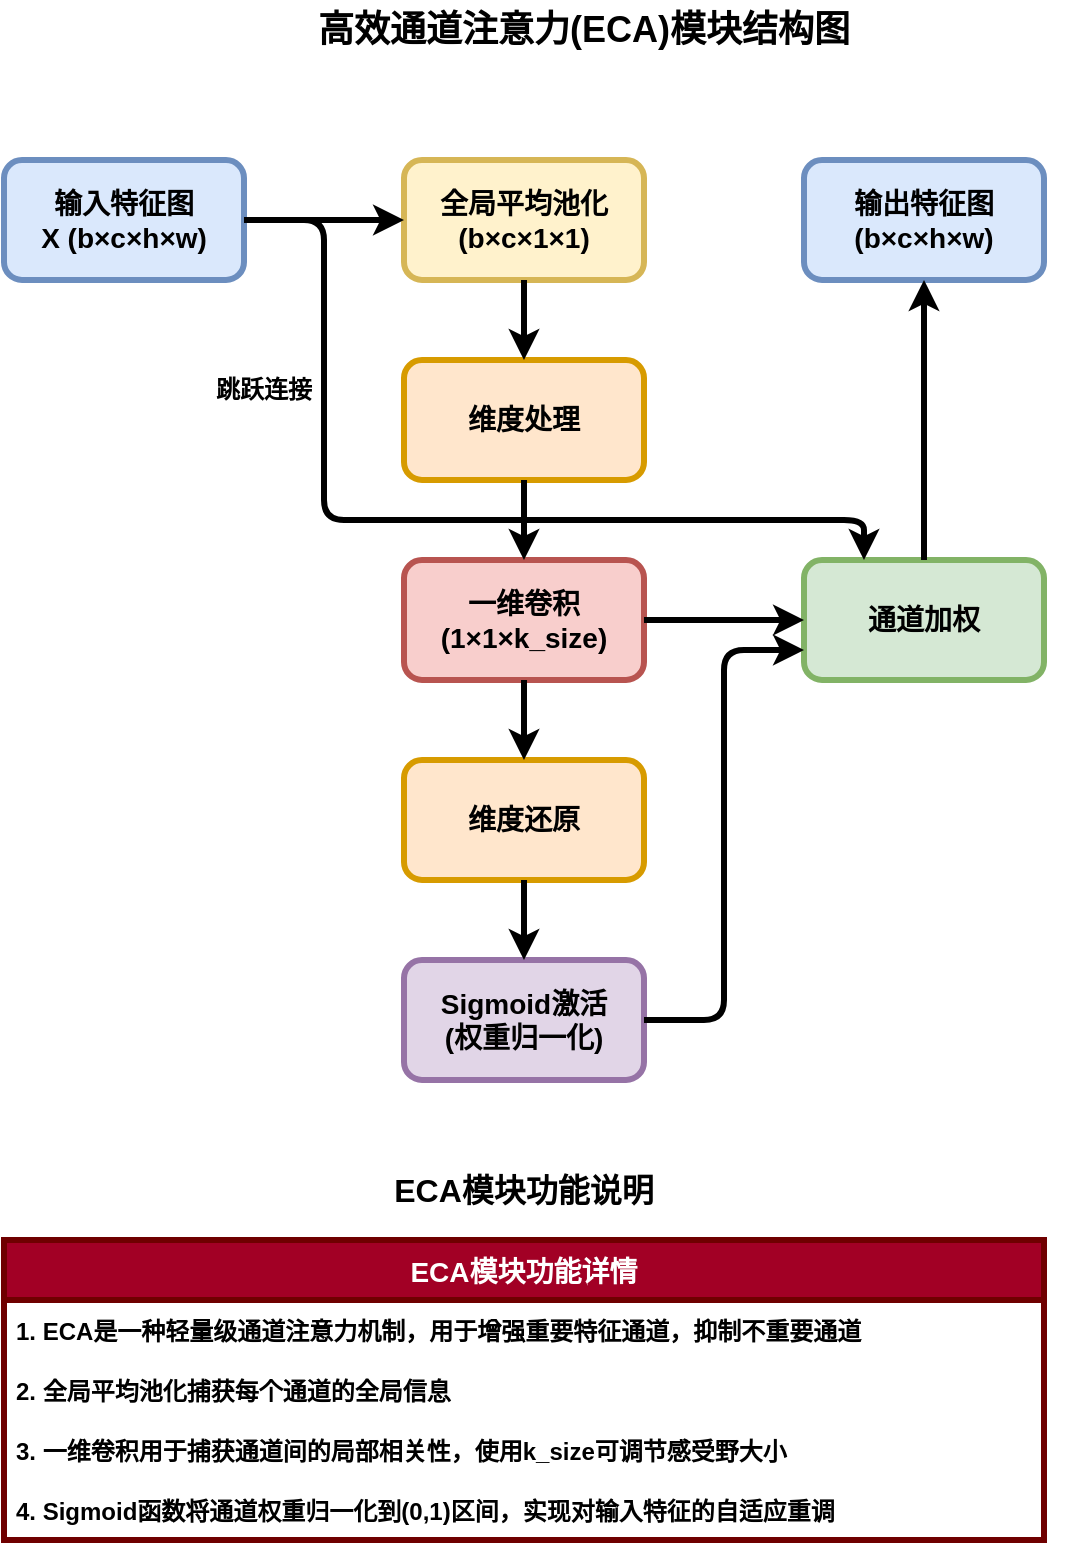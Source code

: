 <mxfile version="26.2.15">
  <diagram id="eca_module_architecture" name="高效通道注意力(ECA)模块结构图">
    <mxGraphModel dx="1693" dy="941" grid="1" gridSize="10" guides="1" tooltips="1" connect="1" arrows="1" fold="1" page="1" pageScale="1" pageWidth="827" pageHeight="1169" math="0" shadow="0">
      <root>
        <mxCell id="0" />
        <mxCell id="1" parent="0" />
        <mxCell id="title" value="高效通道注意力(ECA)模块结构图" style="text;html=1;strokeColor=none;fillColor=none;align=center;verticalAlign=middle;whiteSpace=wrap;rounded=0;fontStyle=1;fontSize=18;" parent="1" vertex="1">
          <mxGeometry x="160" y="40" width="500" height="30" as="geometry" />
        </mxCell>
        <mxCell id="input" value="输入特征图&#xa;X (b×c×h×w)" style="rounded=1;whiteSpace=wrap;html=1;fillColor=#dae8fc;strokeColor=#6c8ebf;fontStyle=1;fontSize=14;strokeWidth=3;" parent="1" vertex="1">
          <mxGeometry x="120" y="120" width="120" height="60" as="geometry" />
        </mxCell>
        <mxCell id="global_avg_pool" value="全局平均池化&#xa;(b×c×1×1)" style="rounded=1;whiteSpace=wrap;html=1;fillColor=#fff2cc;strokeColor=#d6b656;fontStyle=1;fontSize=14;strokeWidth=3;" parent="1" vertex="1">
          <mxGeometry x="320" y="120" width="120" height="60" as="geometry" />
        </mxCell>
        <mxCell id="transpose_squeeze" value="&lt;font style=&quot;font-size: 14px;&quot;&gt;维度处理&lt;/font&gt;" style="rounded=1;whiteSpace=wrap;html=1;fillColor=#ffe6cc;strokeColor=#d79b00;fontStyle=1;fontSize=12;strokeWidth=3;" parent="1" vertex="1">
          <mxGeometry x="320" y="220" width="120" height="60" as="geometry" />
        </mxCell>
        <mxCell id="conv1d" value="一维卷积&#xa;(1×1×k_size)" style="rounded=1;whiteSpace=wrap;html=1;fillColor=#f8cecc;strokeColor=#b85450;fontStyle=1;fontSize=14;strokeWidth=3;" parent="1" vertex="1">
          <mxGeometry x="320" y="320" width="120" height="60" as="geometry" />
        </mxCell>
        <mxCell id="transpose_unsqueeze" value="&lt;font style=&quot;font-size: 14px;&quot;&gt;维度还原&lt;/font&gt;" style="rounded=1;whiteSpace=wrap;html=1;fillColor=#ffe6cc;strokeColor=#d79b00;fontStyle=1;fontSize=12;strokeWidth=3;" parent="1" vertex="1">
          <mxGeometry x="320" y="420" width="120" height="60" as="geometry" />
        </mxCell>
        <mxCell id="sigmoid" value="Sigmoid激活&#xa;(权重归一化)" style="rounded=1;whiteSpace=wrap;html=1;fillColor=#e1d5e7;strokeColor=#9673a6;fontStyle=1;fontSize=14;strokeWidth=3;" parent="1" vertex="1">
          <mxGeometry x="320" y="520" width="120" height="60" as="geometry" />
        </mxCell>
        <mxCell id="channel_weighting" value="通道加权" style="rounded=1;whiteSpace=wrap;html=1;fillColor=#d5e8d4;strokeColor=#82b366;fontStyle=1;fontSize=14;strokeWidth=3;" parent="1" vertex="1">
          <mxGeometry x="520" y="320" width="120" height="60" as="geometry" />
        </mxCell>
        <mxCell id="output" value="输出特征图&#xa;(b×c×h×w)" style="rounded=1;whiteSpace=wrap;html=1;fillColor=#dae8fc;strokeColor=#6c8ebf;fontStyle=1;fontSize=14;strokeWidth=3;" parent="1" vertex="1">
          <mxGeometry x="520" y="120" width="120" height="60" as="geometry" />
        </mxCell>
        <mxCell id="arrow1" value="" style="endArrow=classic;html=1;rounded=1;exitX=1;exitY=0.5;exitDx=0;exitDy=0;entryX=0;entryY=0.5;entryDx=0;entryDy=0;strokeWidth=3;jumpStyle=arc;jumpSize=6;" parent="1" source="input" target="global_avg_pool" edge="1">
          <mxGeometry width="50" height="50" relative="1" as="geometry">
            <mxPoint x="390" y="410" as="sourcePoint" />
            <mxPoint x="440" y="360" as="targetPoint" />
          </mxGeometry>
        </mxCell>
        <mxCell id="arrow2" value="" style="endArrow=classic;html=1;rounded=1;exitX=0.5;exitY=1;exitDx=0;exitDy=0;entryX=0.5;entryY=0;entryDx=0;entryDy=0;strokeWidth=3;jumpStyle=arc;jumpSize=6;" parent="1" source="global_avg_pool" target="transpose_squeeze" edge="1">
          <mxGeometry width="50" height="50" relative="1" as="geometry">
            <mxPoint x="390" y="410" as="sourcePoint" />
            <mxPoint x="440" y="360" as="targetPoint" />
          </mxGeometry>
        </mxCell>
        <mxCell id="arrow3" value="" style="endArrow=classic;html=1;rounded=1;exitX=0.5;exitY=1;exitDx=0;exitDy=0;entryX=0.5;entryY=0;entryDx=0;entryDy=0;strokeWidth=3;jumpStyle=arc;jumpSize=6;" parent="1" source="transpose_squeeze" target="conv1d" edge="1">
          <mxGeometry width="50" height="50" relative="1" as="geometry">
            <mxPoint x="390" y="410" as="sourcePoint" />
            <mxPoint x="440" y="360" as="targetPoint" />
          </mxGeometry>
        </mxCell>
        <mxCell id="arrow4" value="" style="endArrow=classic;html=1;rounded=1;exitX=0.5;exitY=1;exitDx=0;exitDy=0;entryX=0.5;entryY=0;entryDx=0;entryDy=0;strokeWidth=3;jumpStyle=arc;jumpSize=6;" parent="1" source="conv1d" target="transpose_unsqueeze" edge="1">
          <mxGeometry width="50" height="50" relative="1" as="geometry">
            <mxPoint x="390" y="410" as="sourcePoint" />
            <mxPoint x="440" y="360" as="targetPoint" />
          </mxGeometry>
        </mxCell>
        <mxCell id="arrow5" value="" style="endArrow=classic;html=1;rounded=1;exitX=0.5;exitY=1;exitDx=0;exitDy=0;entryX=0.5;entryY=0;entryDx=0;entryDy=0;strokeWidth=3;jumpStyle=arc;jumpSize=6;" parent="1" source="transpose_unsqueeze" target="sigmoid" edge="1">
          <mxGeometry width="50" height="50" relative="1" as="geometry">
            <mxPoint x="390" y="410" as="sourcePoint" />
            <mxPoint x="440" y="360" as="targetPoint" />
          </mxGeometry>
        </mxCell>
        <mxCell id="arrow6" value="" style="endArrow=classic;html=1;rounded=1;exitX=1;exitY=0.5;exitDx=0;exitDy=0;entryX=0;entryY=0.5;entryDx=0;entryDy=0;strokeWidth=3;jumpStyle=arc;jumpSize=6;" parent="1" source="conv1d" target="channel_weighting" edge="1">
          <mxGeometry width="50" height="50" relative="1" as="geometry">
            <mxPoint x="390" y="410" as="sourcePoint" />
            <mxPoint x="440" y="360" as="targetPoint" />
          </mxGeometry>
        </mxCell>
        <mxCell id="arrow7" value="" style="endArrow=classic;html=1;rounded=1;exitX=0.5;exitY=0;exitDx=0;exitDy=0;entryX=0.5;entryY=1;entryDx=0;entryDy=0;strokeWidth=3;jumpStyle=arc;jumpSize=6;" parent="1" source="channel_weighting" target="output" edge="1">
          <mxGeometry width="50" height="50" relative="1" as="geometry">
            <mxPoint x="390" y="410" as="sourcePoint" />
            <mxPoint x="440" y="360" as="targetPoint" />
          </mxGeometry>
        </mxCell>
        <mxCell id="arrow8" value="" style="endArrow=classic;html=1;rounded=1;exitX=1;exitY=0.5;exitDx=0;exitDy=0;entryX=0.25;entryY=0;entryDx=0;entryDy=0;strokeWidth=3;jumpStyle=none;jumpSize=6;curved=0;" parent="1" source="input" target="channel_weighting" edge="1">
          <mxGeometry width="50" height="50" relative="1" as="geometry">
            <mxPoint x="390" y="410" as="sourcePoint" />
            <mxPoint x="440" y="360" as="targetPoint" />
            <Array as="points">
              <mxPoint x="280" y="150" />
              <mxPoint x="280" y="300" />
              <mxPoint x="440" y="300" />
              <mxPoint x="550" y="300" />
            </Array>
          </mxGeometry>
        </mxCell>
        <mxCell id="skip_text" value="跳跃连接" style="text;html=1;strokeColor=none;fillColor=none;align=center;verticalAlign=middle;whiteSpace=wrap;rounded=0;fontStyle=1;fontSize=12;" parent="1" vertex="1">
          <mxGeometry x="220" y="220" width="60" height="30" as="geometry" />
        </mxCell>
        <mxCell id="arrow9" value="" style="endArrow=classic;html=1;rounded=1;exitX=1;exitY=0.5;exitDx=0;exitDy=0;entryX=0;entryY=0.75;entryDx=0;entryDy=0;strokeWidth=3;jumpStyle=arc;jumpSize=6;" parent="1" source="sigmoid" target="channel_weighting" edge="1">
          <mxGeometry width="50" height="50" relative="1" as="geometry">
            <mxPoint x="390" y="410" as="sourcePoint" />
            <mxPoint x="440" y="360" as="targetPoint" />
            <Array as="points">
              <mxPoint x="480" y="550" />
              <mxPoint x="480" y="365" />
            </Array>
          </mxGeometry>
        </mxCell>
        <mxCell id="function_title" value="ECA模块功能说明" style="text;html=1;strokeColor=none;fillColor=none;align=center;verticalAlign=middle;whiteSpace=wrap;rounded=0;fontStyle=1;fontSize=16;" parent="1" vertex="1">
          <mxGeometry x="120" y="620" width="520" height="30" as="geometry" />
        </mxCell>
        <mxCell id="function_detail" value="ECA模块功能详情" style="swimlane;fontStyle=1;childLayout=stackLayout;horizontal=1;startSize=30;horizontalStack=0;resizeParent=1;resizeParentMax=0;resizeLast=0;collapsible=1;marginBottom=0;fontSize=14;strokeWidth=3;fillColor=#a20025;fontColor=#ffffff;strokeColor=#6F0000;" parent="1" vertex="1">
          <mxGeometry x="120" y="660" width="520" height="150" as="geometry" />
        </mxCell>
        <mxCell id="function1" value="1. ECA是一种轻量级通道注意力机制，用于增强重要特征通道，抑制不重要通道" style="text;strokeColor=none;fillColor=none;align=left;verticalAlign=middle;spacingLeft=4;spacingRight=4;overflow=hidden;points=[[0,0.5],[1,0.5]];portConstraint=eastwest;rotatable=0;fontStyle=1;fontSize=12;" parent="function_detail" vertex="1">
          <mxGeometry y="30" width="520" height="30" as="geometry" />
        </mxCell>
        <mxCell id="function2" value="2. 全局平均池化捕获每个通道的全局信息" style="text;strokeColor=none;fillColor=none;align=left;verticalAlign=middle;spacingLeft=4;spacingRight=4;overflow=hidden;points=[[0,0.5],[1,0.5]];portConstraint=eastwest;rotatable=0;fontStyle=1;fontSize=12;" parent="function_detail" vertex="1">
          <mxGeometry y="60" width="520" height="30" as="geometry" />
        </mxCell>
        <mxCell id="function3" value="3. 一维卷积用于捕获通道间的局部相关性，使用k_size可调节感受野大小" style="text;strokeColor=none;fillColor=none;align=left;verticalAlign=middle;spacingLeft=4;spacingRight=4;overflow=hidden;points=[[0,0.5],[1,0.5]];portConstraint=eastwest;rotatable=0;fontStyle=1;fontSize=12;" parent="function_detail" vertex="1">
          <mxGeometry y="90" width="520" height="30" as="geometry" />
        </mxCell>
        <mxCell id="function4" value="4. Sigmoid函数将通道权重归一化到(0,1)区间，实现对输入特征的自适应重调" style="text;strokeColor=none;fillColor=none;align=left;verticalAlign=middle;spacingLeft=4;spacingRight=4;overflow=hidden;points=[[0,0.5],[1,0.5]];portConstraint=eastwest;rotatable=0;fontStyle=1;fontSize=12;" parent="function_detail" vertex="1">
          <mxGeometry y="120" width="520" height="30" as="geometry" />
        </mxCell>
      </root>
    </mxGraphModel>
  </diagram>
</mxfile>
